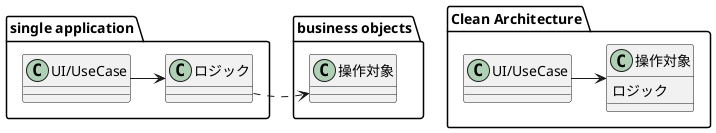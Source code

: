 @startuml
allow_mixing

package "single application" {
class "UI/UseCase" as ui
class "ロジック" as logic
ui -> logic
}

package "business objects" {
class "操作対象" as target
    logic .> target
}

package "Clean Architecture" {
class "UI/UseCase" as ui2
class "操作対象" as target2{
ロジック
}
ui2 -> target2
}
@enduml